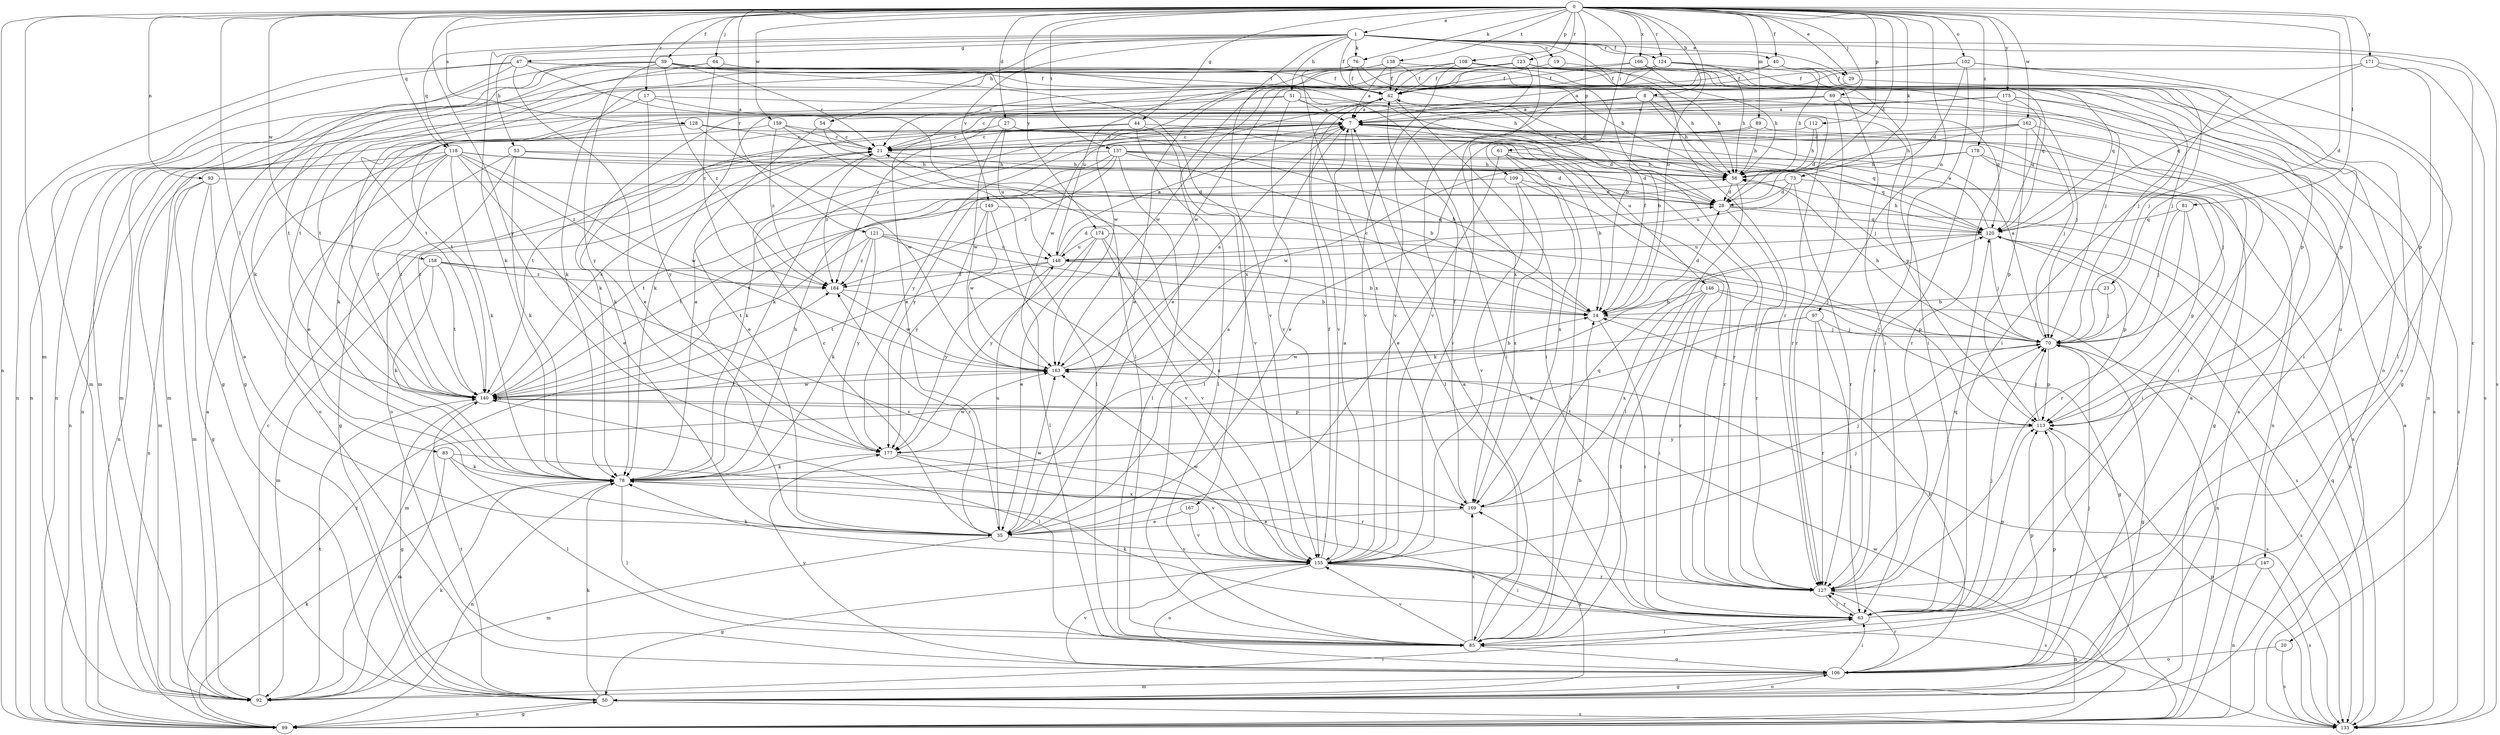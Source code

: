 digraph  {
0;
1;
7;
8;
14;
17;
19;
20;
21;
23;
27;
28;
29;
35;
39;
40;
42;
44;
47;
50;
51;
53;
54;
56;
61;
63;
64;
69;
70;
73;
76;
78;
81;
83;
85;
89;
92;
93;
97;
99;
102;
106;
108;
109;
112;
113;
118;
120;
121;
123;
124;
127;
128;
133;
137;
138;
140;
146;
147;
148;
149;
155;
158;
159;
162;
163;
166;
167;
169;
171;
174;
175;
177;
178;
184;
0 -> 1  [label=a];
0 -> 8  [label=b];
0 -> 14  [label=b];
0 -> 17  [label=c];
0 -> 23  [label=d];
0 -> 27  [label=d];
0 -> 28  [label=d];
0 -> 29  [label=e];
0 -> 39  [label=f];
0 -> 40  [label=f];
0 -> 44  [label=g];
0 -> 61  [label=i];
0 -> 64  [label=j];
0 -> 69  [label=j];
0 -> 73  [label=k];
0 -> 76  [label=k];
0 -> 81  [label=l];
0 -> 83  [label=l];
0 -> 89  [label=m];
0 -> 92  [label=m];
0 -> 93  [label=n];
0 -> 97  [label=n];
0 -> 99  [label=n];
0 -> 102  [label=o];
0 -> 108  [label=p];
0 -> 109  [label=p];
0 -> 112  [label=p];
0 -> 118  [label=q];
0 -> 121  [label=r];
0 -> 123  [label=r];
0 -> 124  [label=r];
0 -> 128  [label=s];
0 -> 137  [label=t];
0 -> 138  [label=t];
0 -> 158  [label=w];
0 -> 159  [label=w];
0 -> 162  [label=w];
0 -> 166  [label=x];
0 -> 171  [label=y];
0 -> 174  [label=y];
0 -> 175  [label=y];
0 -> 177  [label=y];
0 -> 178  [label=z];
1 -> 19  [label=c];
1 -> 20  [label=c];
1 -> 29  [label=e];
1 -> 40  [label=f];
1 -> 42  [label=f];
1 -> 47  [label=g];
1 -> 51  [label=h];
1 -> 53  [label=h];
1 -> 54  [label=h];
1 -> 76  [label=k];
1 -> 78  [label=k];
1 -> 118  [label=q];
1 -> 124  [label=r];
1 -> 127  [label=r];
1 -> 133  [label=s];
1 -> 149  [label=v];
1 -> 167  [label=x];
1 -> 169  [label=x];
7 -> 21  [label=c];
7 -> 28  [label=d];
7 -> 78  [label=k];
7 -> 85  [label=l];
7 -> 140  [label=t];
7 -> 146  [label=u];
7 -> 177  [label=y];
8 -> 7  [label=a];
8 -> 14  [label=b];
8 -> 56  [label=h];
8 -> 78  [label=k];
8 -> 92  [label=m];
8 -> 127  [label=r];
8 -> 147  [label=u];
14 -> 21  [label=c];
14 -> 28  [label=d];
14 -> 42  [label=f];
14 -> 63  [label=i];
14 -> 70  [label=j];
17 -> 7  [label=a];
17 -> 113  [label=p];
17 -> 140  [label=t];
17 -> 177  [label=y];
19 -> 42  [label=f];
19 -> 56  [label=h];
20 -> 106  [label=o];
20 -> 133  [label=s];
21 -> 56  [label=h];
21 -> 106  [label=o];
21 -> 184  [label=z];
23 -> 14  [label=b];
23 -> 70  [label=j];
27 -> 21  [label=c];
27 -> 120  [label=q];
27 -> 127  [label=r];
27 -> 148  [label=u];
27 -> 163  [label=w];
28 -> 120  [label=q];
28 -> 127  [label=r];
28 -> 133  [label=s];
29 -> 7  [label=a];
29 -> 106  [label=o];
35 -> 7  [label=a];
35 -> 21  [label=c];
35 -> 92  [label=m];
35 -> 148  [label=u];
35 -> 155  [label=v];
35 -> 163  [label=w];
35 -> 184  [label=z];
39 -> 14  [label=b];
39 -> 21  [label=c];
39 -> 42  [label=f];
39 -> 50  [label=g];
39 -> 99  [label=n];
39 -> 120  [label=q];
39 -> 140  [label=t];
39 -> 155  [label=v];
39 -> 177  [label=y];
39 -> 184  [label=z];
40 -> 35  [label=e];
40 -> 42  [label=f];
40 -> 56  [label=h];
40 -> 70  [label=j];
40 -> 106  [label=o];
42 -> 7  [label=a];
42 -> 63  [label=i];
42 -> 155  [label=v];
42 -> 163  [label=w];
44 -> 21  [label=c];
44 -> 78  [label=k];
44 -> 85  [label=l];
44 -> 127  [label=r];
44 -> 155  [label=v];
47 -> 35  [label=e];
47 -> 42  [label=f];
47 -> 50  [label=g];
47 -> 70  [label=j];
47 -> 85  [label=l];
47 -> 92  [label=m];
47 -> 99  [label=n];
50 -> 7  [label=a];
50 -> 78  [label=k];
50 -> 99  [label=n];
50 -> 106  [label=o];
50 -> 133  [label=s];
50 -> 140  [label=t];
50 -> 169  [label=x];
51 -> 7  [label=a];
51 -> 21  [label=c];
51 -> 63  [label=i];
51 -> 70  [label=j];
51 -> 99  [label=n];
51 -> 155  [label=v];
53 -> 28  [label=d];
53 -> 50  [label=g];
53 -> 56  [label=h];
53 -> 78  [label=k];
53 -> 140  [label=t];
54 -> 21  [label=c];
54 -> 35  [label=e];
54 -> 85  [label=l];
56 -> 28  [label=d];
56 -> 85  [label=l];
61 -> 14  [label=b];
61 -> 35  [label=e];
61 -> 56  [label=h];
61 -> 85  [label=l];
61 -> 169  [label=x];
63 -> 70  [label=j];
63 -> 78  [label=k];
63 -> 85  [label=l];
63 -> 113  [label=p];
63 -> 127  [label=r];
64 -> 42  [label=f];
64 -> 56  [label=h];
64 -> 78  [label=k];
64 -> 140  [label=t];
64 -> 184  [label=z];
69 -> 7  [label=a];
69 -> 78  [label=k];
69 -> 92  [label=m];
69 -> 120  [label=q];
69 -> 127  [label=r];
69 -> 133  [label=s];
70 -> 7  [label=a];
70 -> 50  [label=g];
70 -> 56  [label=h];
70 -> 113  [label=p];
70 -> 133  [label=s];
70 -> 163  [label=w];
73 -> 28  [label=d];
73 -> 63  [label=i];
73 -> 127  [label=r];
73 -> 140  [label=t];
73 -> 148  [label=u];
76 -> 28  [label=d];
76 -> 42  [label=f];
76 -> 56  [label=h];
76 -> 99  [label=n];
76 -> 140  [label=t];
76 -> 169  [label=x];
78 -> 7  [label=a];
78 -> 56  [label=h];
78 -> 85  [label=l];
78 -> 99  [label=n];
78 -> 169  [label=x];
81 -> 70  [label=j];
81 -> 113  [label=p];
81 -> 120  [label=q];
81 -> 127  [label=r];
83 -> 63  [label=i];
83 -> 78  [label=k];
83 -> 85  [label=l];
83 -> 92  [label=m];
85 -> 7  [label=a];
85 -> 14  [label=b];
85 -> 106  [label=o];
85 -> 113  [label=p];
85 -> 155  [label=v];
85 -> 169  [label=x];
89 -> 21  [label=c];
89 -> 56  [label=h];
89 -> 63  [label=i];
89 -> 155  [label=v];
92 -> 7  [label=a];
92 -> 21  [label=c];
92 -> 63  [label=i];
92 -> 78  [label=k];
92 -> 140  [label=t];
93 -> 28  [label=d];
93 -> 35  [label=e];
93 -> 50  [label=g];
93 -> 92  [label=m];
93 -> 99  [label=n];
97 -> 63  [label=i];
97 -> 70  [label=j];
97 -> 78  [label=k];
97 -> 92  [label=m];
97 -> 127  [label=r];
99 -> 50  [label=g];
99 -> 78  [label=k];
99 -> 163  [label=w];
99 -> 184  [label=z];
102 -> 28  [label=d];
102 -> 42  [label=f];
102 -> 63  [label=i];
102 -> 85  [label=l];
102 -> 127  [label=r];
102 -> 163  [label=w];
106 -> 7  [label=a];
106 -> 14  [label=b];
106 -> 50  [label=g];
106 -> 63  [label=i];
106 -> 70  [label=j];
106 -> 92  [label=m];
106 -> 113  [label=p];
106 -> 127  [label=r];
106 -> 155  [label=v];
106 -> 177  [label=y];
108 -> 42  [label=f];
108 -> 63  [label=i];
108 -> 70  [label=j];
108 -> 78  [label=k];
108 -> 99  [label=n];
108 -> 140  [label=t];
108 -> 155  [label=v];
109 -> 28  [label=d];
109 -> 127  [label=r];
109 -> 140  [label=t];
109 -> 155  [label=v];
109 -> 169  [label=x];
112 -> 21  [label=c];
112 -> 28  [label=d];
112 -> 56  [label=h];
113 -> 70  [label=j];
113 -> 99  [label=n];
113 -> 140  [label=t];
113 -> 177  [label=y];
118 -> 35  [label=e];
118 -> 56  [label=h];
118 -> 78  [label=k];
118 -> 92  [label=m];
118 -> 99  [label=n];
118 -> 106  [label=o];
118 -> 133  [label=s];
118 -> 140  [label=t];
118 -> 163  [label=w];
118 -> 184  [label=z];
120 -> 7  [label=a];
120 -> 56  [label=h];
120 -> 70  [label=j];
120 -> 78  [label=k];
120 -> 113  [label=p];
120 -> 133  [label=s];
120 -> 148  [label=u];
121 -> 14  [label=b];
121 -> 78  [label=k];
121 -> 140  [label=t];
121 -> 148  [label=u];
121 -> 155  [label=v];
121 -> 177  [label=y];
121 -> 184  [label=z];
123 -> 35  [label=e];
123 -> 42  [label=f];
123 -> 63  [label=i];
123 -> 70  [label=j];
123 -> 120  [label=q];
123 -> 148  [label=u];
123 -> 155  [label=v];
123 -> 163  [label=w];
124 -> 42  [label=f];
124 -> 50  [label=g];
124 -> 56  [label=h];
124 -> 92  [label=m];
124 -> 113  [label=p];
124 -> 155  [label=v];
127 -> 63  [label=i];
127 -> 99  [label=n];
127 -> 120  [label=q];
128 -> 14  [label=b];
128 -> 21  [label=c];
128 -> 35  [label=e];
128 -> 78  [label=k];
128 -> 163  [label=w];
133 -> 7  [label=a];
133 -> 113  [label=p];
133 -> 120  [label=q];
137 -> 14  [label=b];
137 -> 28  [label=d];
137 -> 56  [label=h];
137 -> 78  [label=k];
137 -> 85  [label=l];
137 -> 120  [label=q];
137 -> 140  [label=t];
137 -> 177  [label=y];
137 -> 184  [label=z];
138 -> 7  [label=a];
138 -> 21  [label=c];
138 -> 35  [label=e];
138 -> 42  [label=f];
138 -> 56  [label=h];
138 -> 127  [label=r];
140 -> 21  [label=c];
140 -> 50  [label=g];
140 -> 85  [label=l];
140 -> 113  [label=p];
140 -> 163  [label=w];
140 -> 140  [label=y];
146 -> 14  [label=b];
146 -> 50  [label=g];
146 -> 63  [label=i];
146 -> 85  [label=l];
146 -> 99  [label=n];
146 -> 169  [label=x];
147 -> 99  [label=n];
147 -> 127  [label=r];
147 -> 133  [label=s];
148 -> 7  [label=a];
148 -> 14  [label=b];
148 -> 28  [label=d];
148 -> 70  [label=j];
148 -> 140  [label=t];
148 -> 177  [label=y];
148 -> 184  [label=z];
149 -> 85  [label=l];
149 -> 120  [label=q];
149 -> 140  [label=t];
149 -> 163  [label=w];
149 -> 177  [label=y];
155 -> 7  [label=a];
155 -> 42  [label=f];
155 -> 50  [label=g];
155 -> 63  [label=i];
155 -> 70  [label=j];
155 -> 78  [label=k];
155 -> 106  [label=o];
155 -> 127  [label=r];
155 -> 133  [label=s];
155 -> 163  [label=w];
158 -> 78  [label=k];
158 -> 92  [label=m];
158 -> 127  [label=r];
158 -> 140  [label=t];
158 -> 155  [label=v];
158 -> 184  [label=z];
159 -> 21  [label=c];
159 -> 70  [label=j];
159 -> 85  [label=l];
159 -> 99  [label=n];
159 -> 184  [label=z];
162 -> 21  [label=c];
162 -> 35  [label=e];
162 -> 56  [label=h];
162 -> 70  [label=j];
162 -> 99  [label=n];
162 -> 113  [label=p];
163 -> 7  [label=a];
163 -> 14  [label=b];
163 -> 133  [label=s];
163 -> 140  [label=t];
166 -> 42  [label=f];
166 -> 56  [label=h];
166 -> 113  [label=p];
166 -> 163  [label=w];
167 -> 35  [label=e];
167 -> 155  [label=v];
169 -> 35  [label=e];
169 -> 42  [label=f];
169 -> 70  [label=j];
169 -> 120  [label=q];
171 -> 42  [label=f];
171 -> 113  [label=p];
171 -> 120  [label=q];
171 -> 133  [label=s];
174 -> 35  [label=e];
174 -> 113  [label=p];
174 -> 148  [label=u];
174 -> 155  [label=v];
174 -> 169  [label=x];
174 -> 177  [label=y];
175 -> 7  [label=a];
175 -> 63  [label=i];
175 -> 120  [label=q];
175 -> 127  [label=r];
175 -> 133  [label=s];
175 -> 140  [label=t];
175 -> 184  [label=z];
177 -> 78  [label=k];
177 -> 127  [label=r];
177 -> 155  [label=v];
177 -> 163  [label=w];
178 -> 50  [label=g];
178 -> 56  [label=h];
178 -> 70  [label=j];
178 -> 127  [label=r];
178 -> 163  [label=w];
184 -> 14  [label=b];
184 -> 163  [label=w];
}
